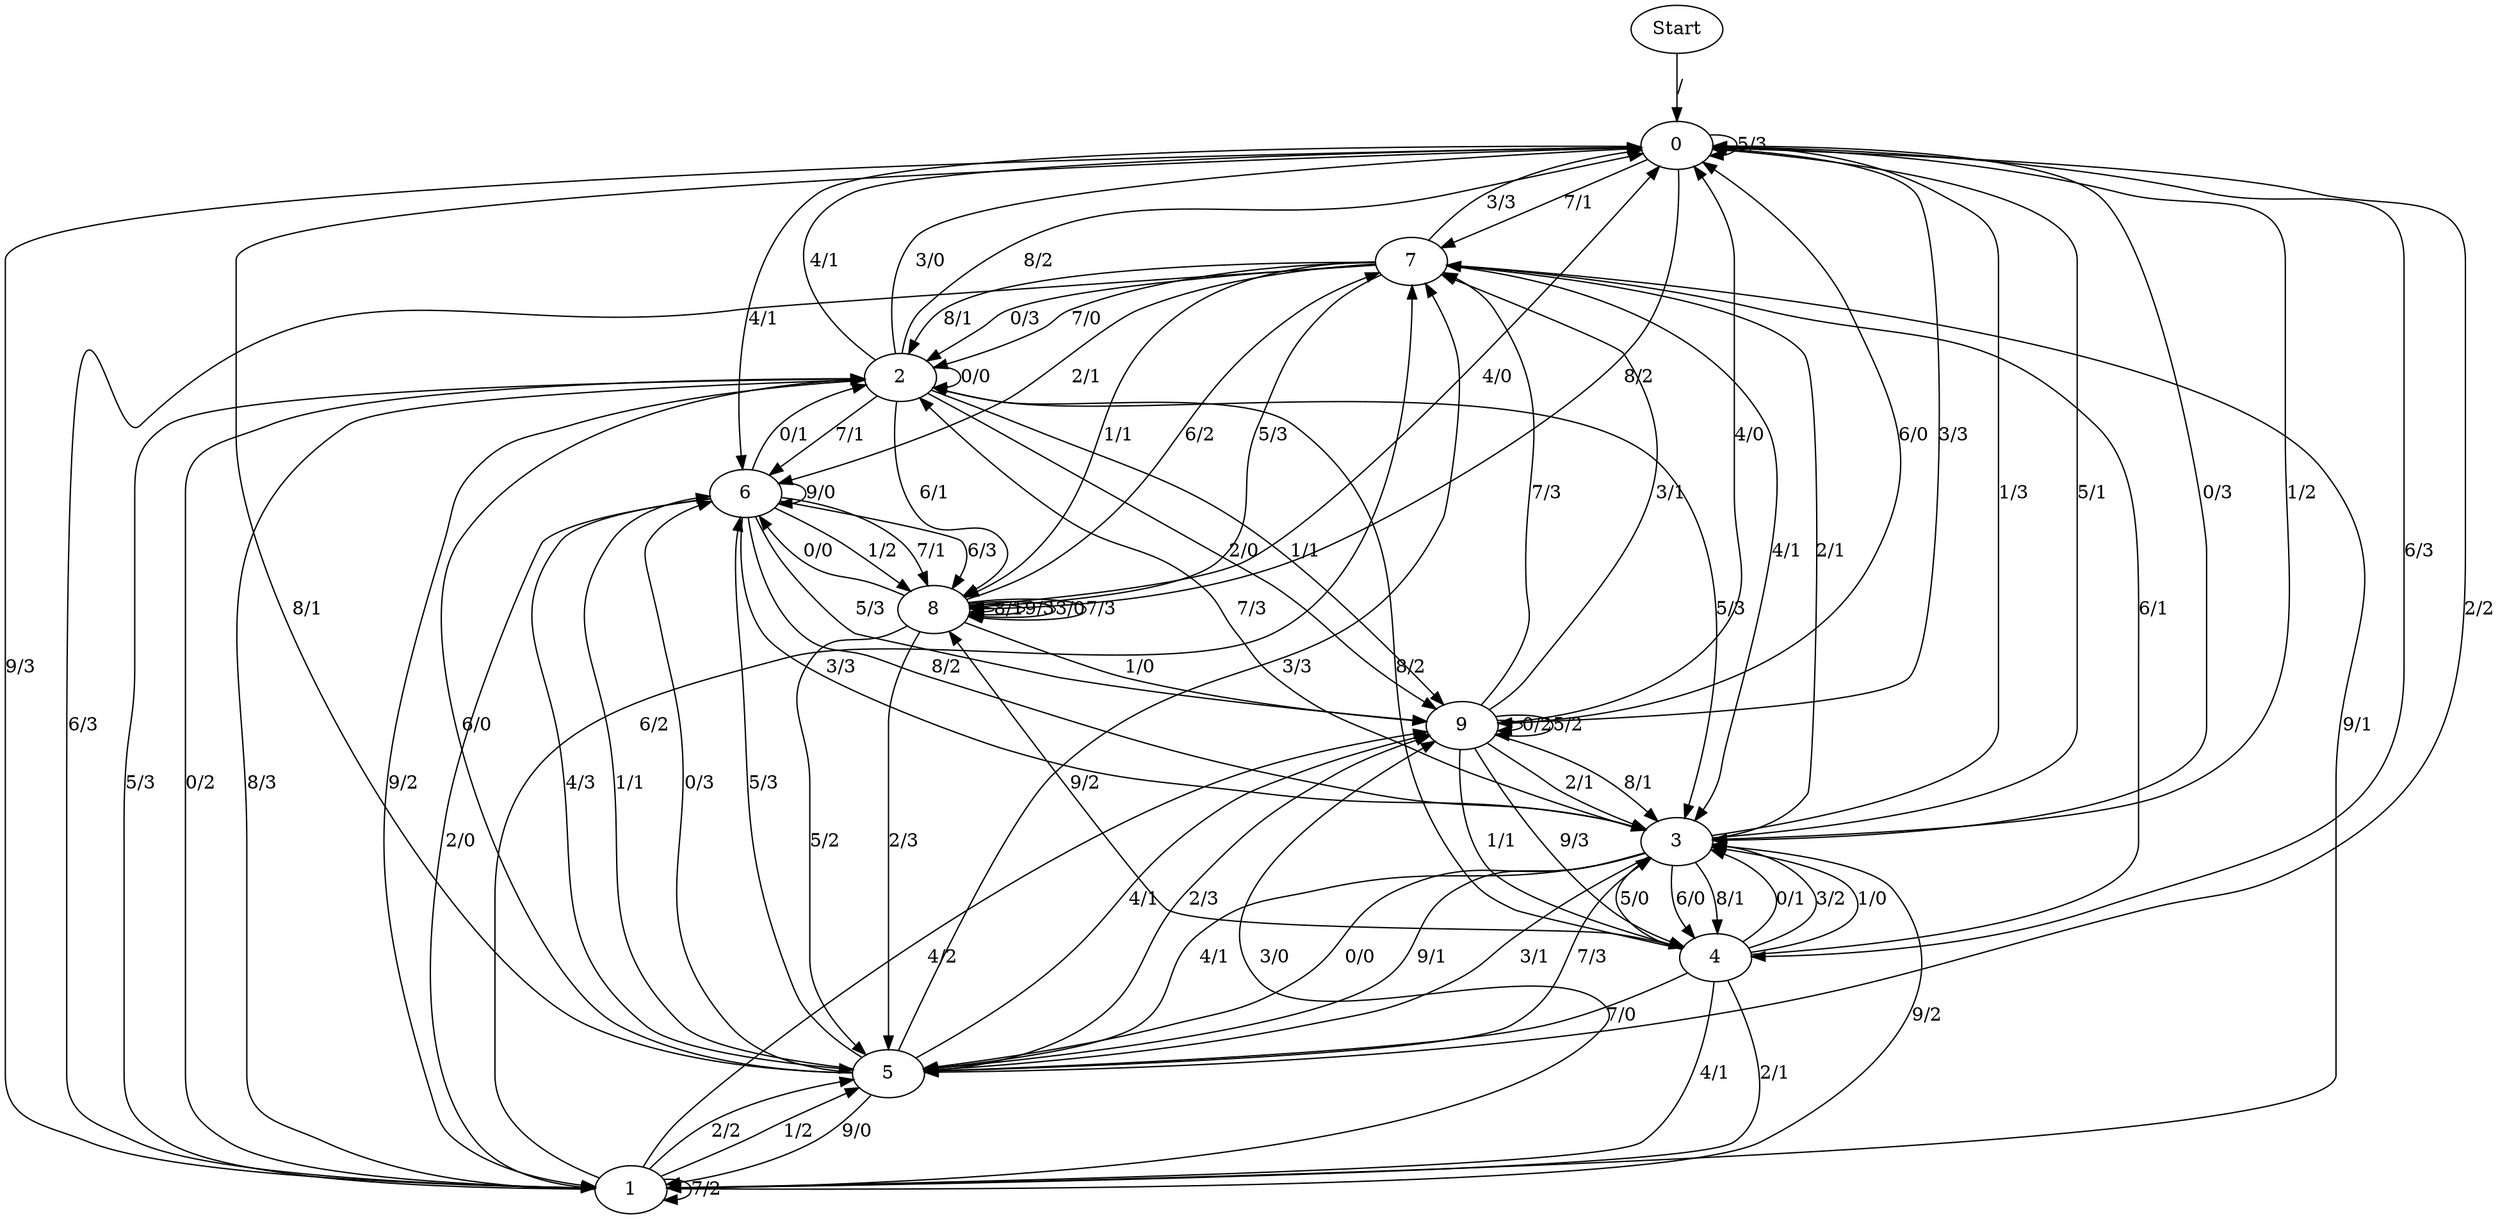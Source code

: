 digraph {
	Start -> 0 [label="/"]
	0 -> 7 [label="7/1"]
	0 -> 8 [label="8/2"]
	0 -> 1 [label="9/3"]
	0 -> 4 [label="6/3"]
	0 -> 3 [label="0/3"]
	0 -> 5 [label="2/2"]
	0 -> 3 [label="1/2"]
	0 -> 0 [label="5/3"]
	0 -> 9 [label="3/3"]
	0 -> 6 [label="4/1"]
	6 -> 6 [label="9/0"]
	6 -> 1 [label="2/0"]
	6 -> 2 [label="0/1"]
	6 -> 5 [label="4/3"]
	6 -> 8 [label="6/3"]
	6 -> 3 [label="8/2"]
	6 -> 3 [label="3/3"]
	6 -> 8 [label="1/2"]
	6 -> 8 [label="7/1"]
	6 -> 9 [label="5/3"]
	1 -> 3 [label="9/2"]
	1 -> 2 [label="5/3"]
	1 -> 2 [label="0/2"]
	1 -> 5 [label="2/2"]
	1 -> 9 [label="3/0"]
	1 -> 7 [label="6/2"]
	1 -> 1 [label="7/2"]
	1 -> 5 [label="1/2"]
	1 -> 2 [label="8/3"]
	1 -> 9 [label="4/2"]
	5 -> 2 [label="6/0"]
	5 -> 0 [label="8/1"]
	5 -> 6 [label="1/1"]
	5 -> 3 [label="7/3"]
	5 -> 6 [label="0/3"]
	5 -> 9 [label="2/3"]
	5 -> 1 [label="9/0"]
	5 -> 7 [label="3/3"]
	5 -> 9 [label="4/1"]
	5 -> 6 [label="5/3"]
	2 -> 9 [label="2/0"]
	2 -> 8 [label="6/1"]
	2 -> 6 [label="7/1"]
	2 -> 1 [label="9/2"]
	2 -> 2 [label="0/0"]
	2 -> 9 [label="1/1"]
	2 -> 3 [label="5/3"]
	2 -> 0 [label="8/2"]
	2 -> 0 [label="4/1"]
	2 -> 0 [label="3/0"]
	9 -> 0 [label="4/0"]
	9 -> 7 [label="7/3"]
	9 -> 4 [label="9/3"]
	9 -> 3 [label="2/1"]
	9 -> 7 [label="3/1"]
	9 -> 3 [label="8/1"]
	9 -> 9 [label="0/2"]
	9 -> 9 [label="5/2"]
	9 -> 4 [label="1/1"]
	9 -> 0 [label="6/0"]
	4 -> 3 [label="0/1"]
	4 -> 3 [label="3/2"]
	4 -> 3 [label="1/0"]
	4 -> 8 [label="9/2"]
	4 -> 1 [label="2/1"]
	4 -> 7 [label="6/1"]
	4 -> 5 [label="7/0"]
	4 -> 3 [label="5/0"]
	4 -> 2 [label="8/2"]
	4 -> 1 [label="4/1"]
	3 -> 5 [label="4/1"]
	3 -> 7 [label="2/1"]
	3 -> 4 [label="8/1"]
	3 -> 5 [label="0/0"]
	3 -> 5 [label="9/1"]
	3 -> 2 [label="7/3"]
	3 -> 0 [label="1/3"]
	3 -> 0 [label="5/1"]
	3 -> 4 [label="6/0"]
	3 -> 5 [label="3/1"]
	7 -> 6 [label="2/1"]
	7 -> 2 [label="0/3"]
	7 -> 1 [label="9/1"]
	7 -> 1 [label="6/3"]
	7 -> 2 [label="7/0"]
	7 -> 0 [label="3/3"]
	7 -> 8 [label="5/3"]
	7 -> 2 [label="8/1"]
	7 -> 8 [label="1/1"]
	7 -> 3 [label="4/1"]
	8 -> 6 [label="0/0"]
	8 -> 8 [label="8/1"]
	8 -> 8 [label="9/3"]
	8 -> 8 [label="3/0"]
	8 -> 7 [label="6/2"]
	8 -> 8 [label="7/3"]
	8 -> 5 [label="5/2"]
	8 -> 5 [label="2/3"]
	8 -> 0 [label="4/0"]
	8 -> 9 [label="1/0"]
}